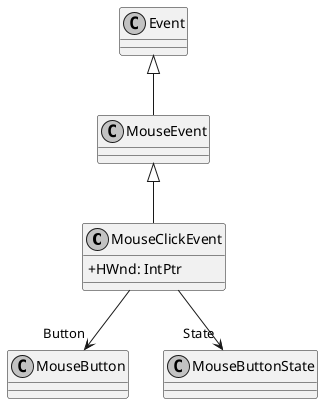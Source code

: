 @startuml
skinparam monochrome true
skinparam classAttributeIconSize 0

class MouseClickEvent {
    + HWnd: IntPtr
}
MouseEvent <|-- MouseClickEvent
Event <|-- MouseEvent
MouseClickEvent --> "Button" MouseButton
MouseClickEvent --> "State" MouseButtonState
@enduml
